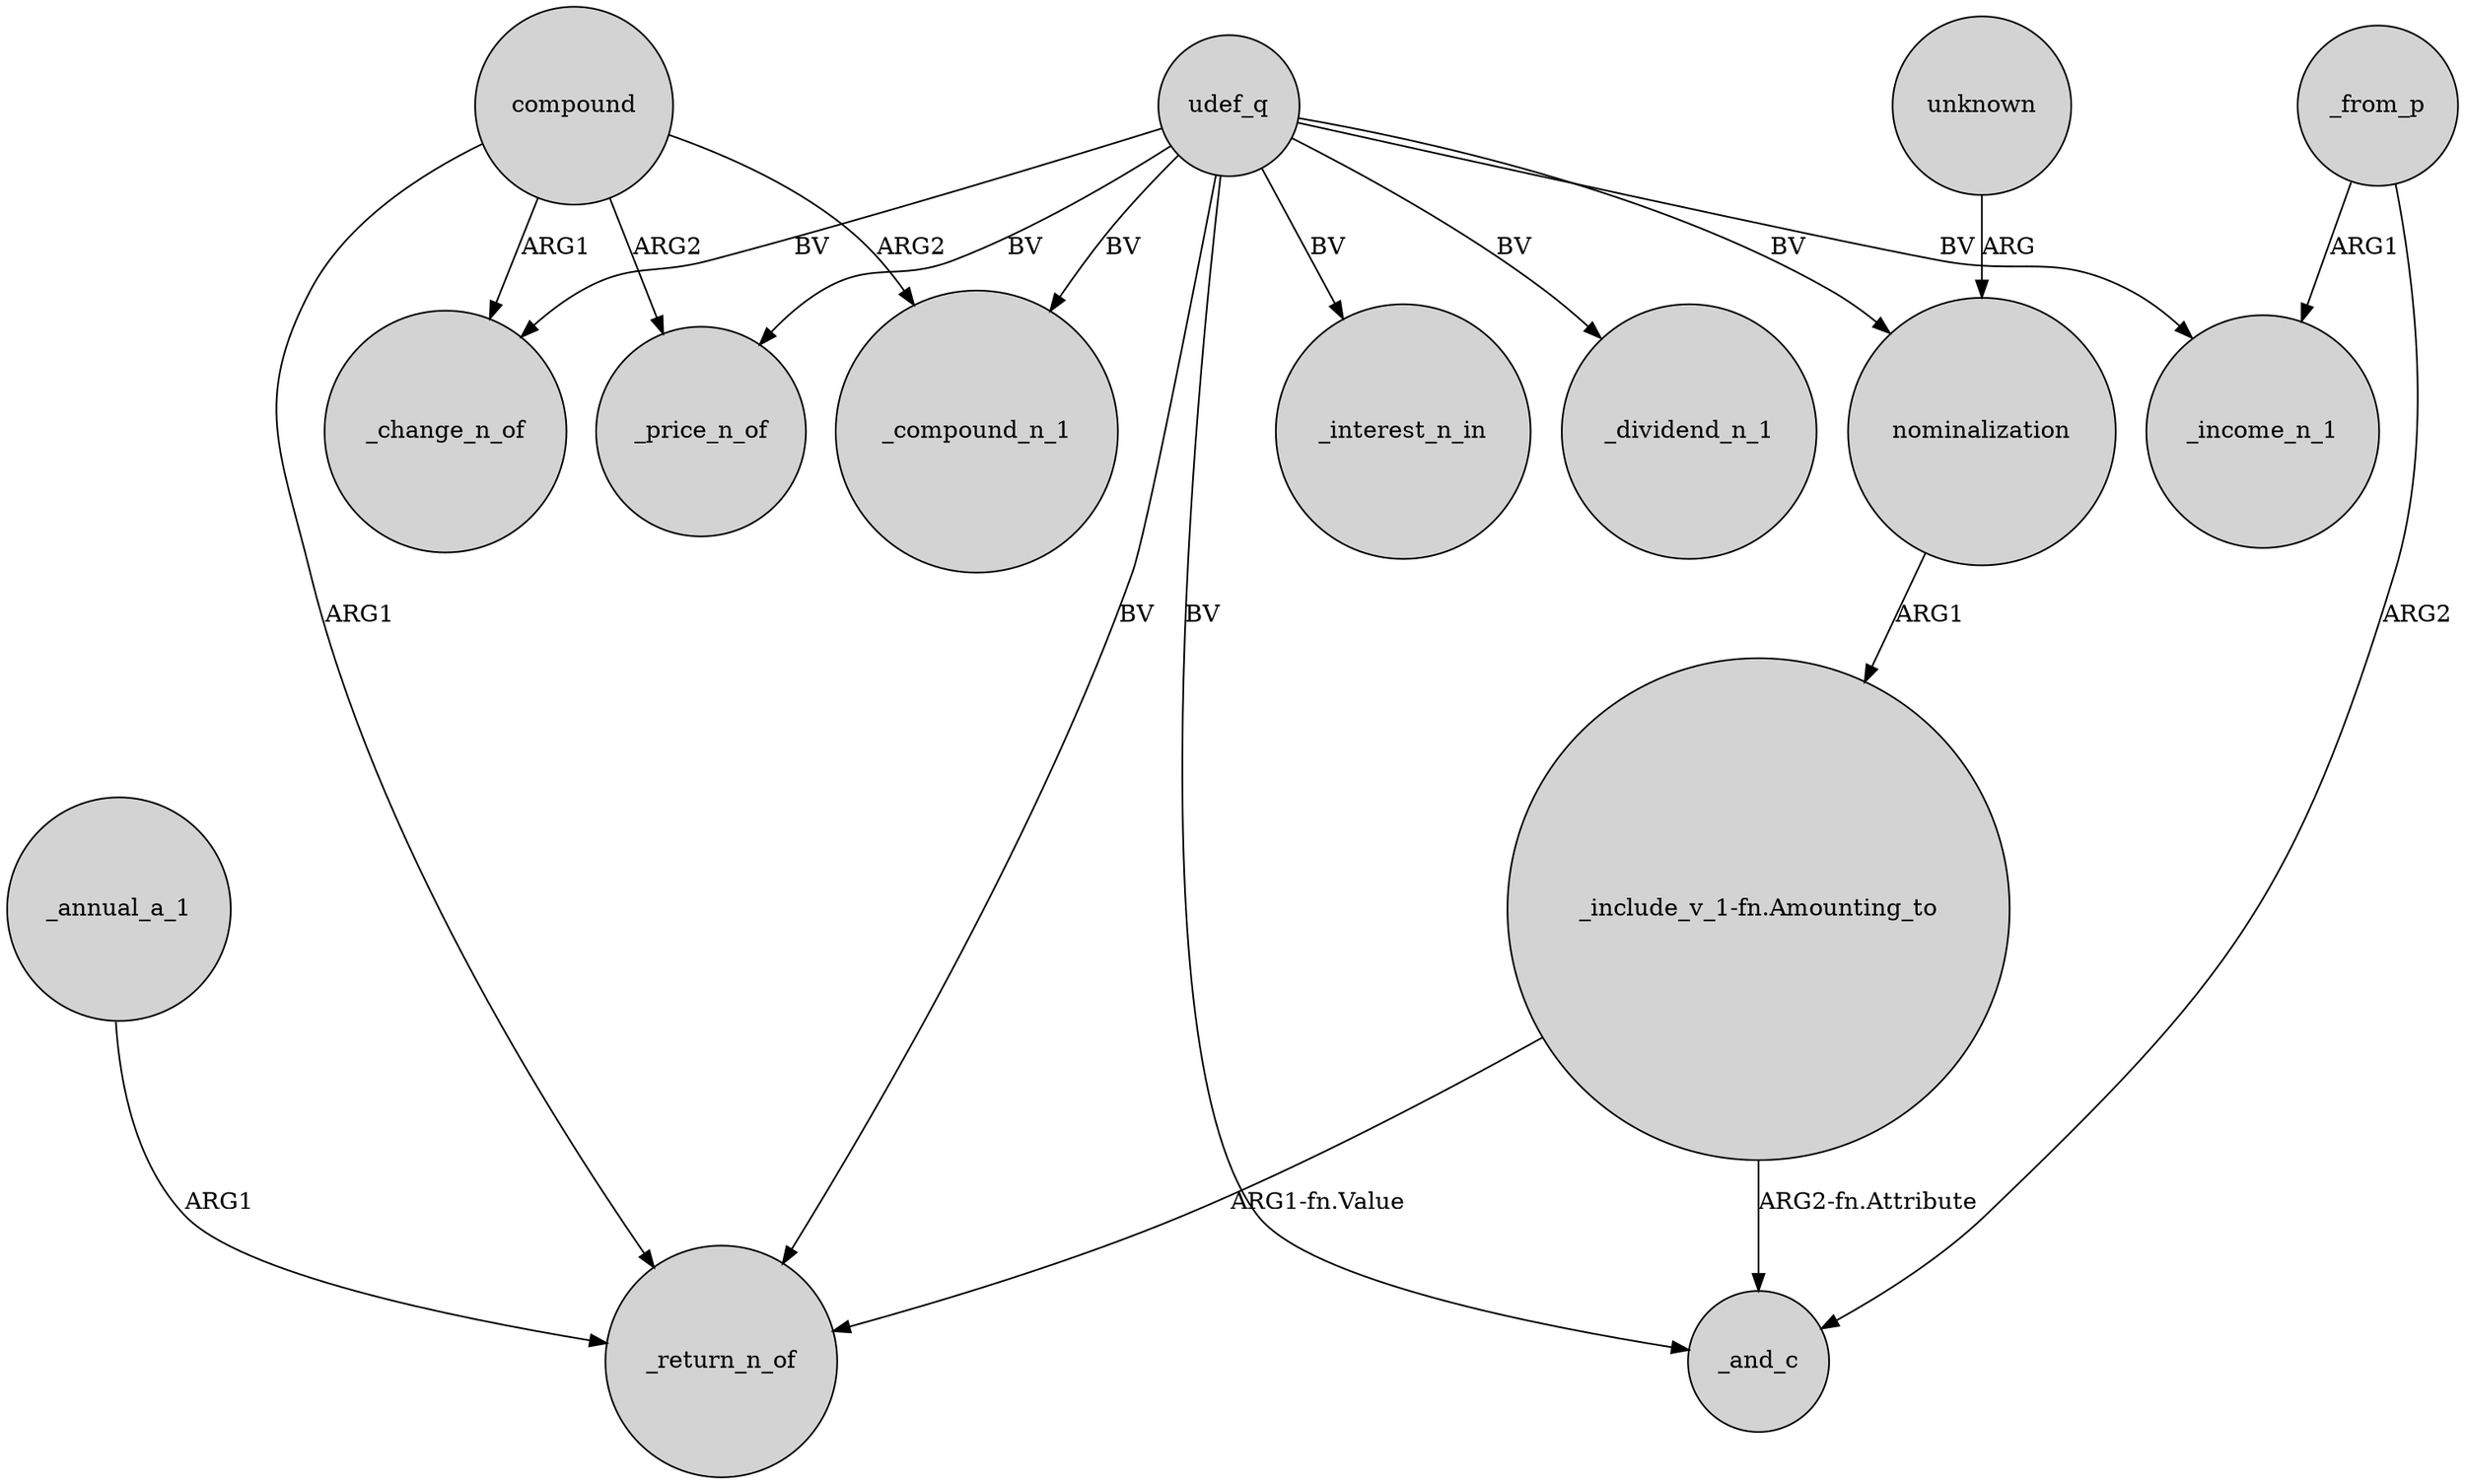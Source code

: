 digraph {
	node [shape=circle style=filled]
	udef_q -> _dividend_n_1 [label=BV]
	udef_q -> _change_n_of [label=BV]
	udef_q -> _compound_n_1 [label=BV]
	udef_q -> _price_n_of [label=BV]
	udef_q -> _income_n_1 [label=BV]
	compound -> _compound_n_1 [label=ARG2]
	_from_p -> _and_c [label=ARG2]
	unknown -> nominalization [label=ARG]
	udef_q -> nominalization [label=BV]
	nominalization -> "_include_v_1-fn.Amounting_to" [label=ARG1]
	udef_q -> _and_c [label=BV]
	_from_p -> _income_n_1 [label=ARG1]
	compound -> _price_n_of [label=ARG2]
	udef_q -> _return_n_of [label=BV]
	compound -> _return_n_of [label=ARG1]
	compound -> _change_n_of [label=ARG1]
	_annual_a_1 -> _return_n_of [label=ARG1]
	udef_q -> _interest_n_in [label=BV]
	"_include_v_1-fn.Amounting_to" -> _return_n_of [label="ARG1-fn.Value"]
	"_include_v_1-fn.Amounting_to" -> _and_c [label="ARG2-fn.Attribute"]
}
